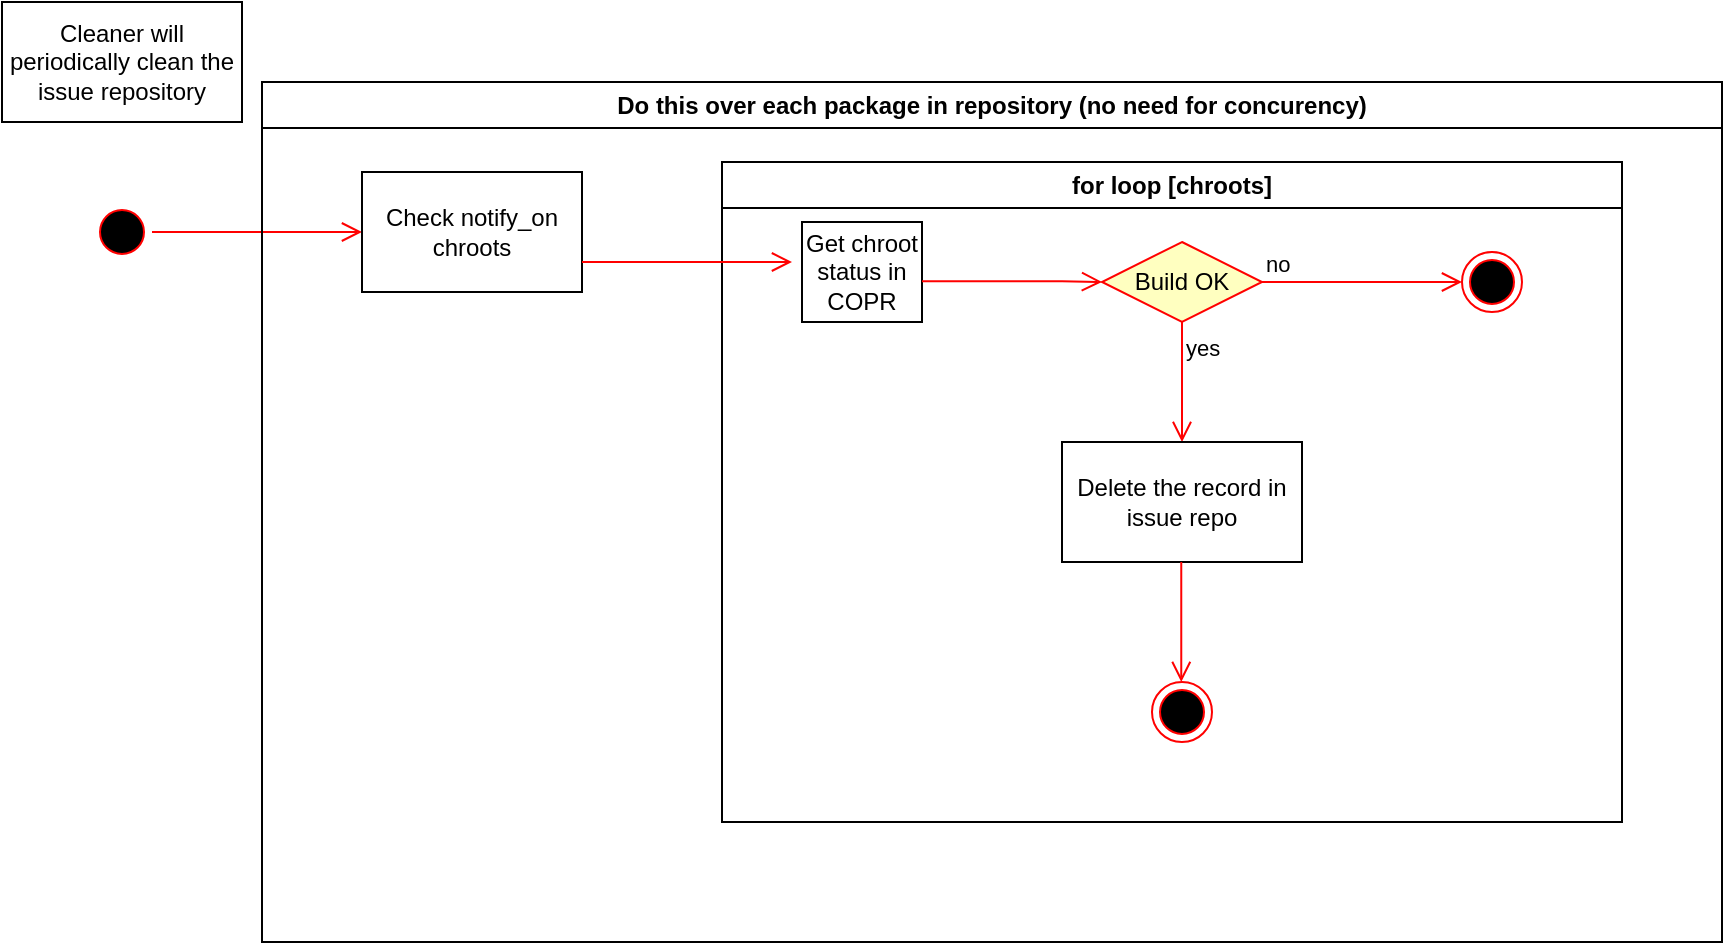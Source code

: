 <mxfile version="20.6.0" type="device"><diagram id="o0qn_BMyD1gb6lGcu8-J" name="Page-1"><mxGraphModel dx="1328" dy="776" grid="1" gridSize="10" guides="1" tooltips="1" connect="1" arrows="1" fold="1" page="1" pageScale="1" pageWidth="850" pageHeight="1100" math="0" shadow="0"><root><mxCell id="0"/><mxCell id="1" parent="0"/><mxCell id="w6VeGQ-0KyOABn1vO8a5-1" value="Cleaner will periodically clean the issue repository" style="rounded=0;whiteSpace=wrap;html=1;" vertex="1" parent="1"><mxGeometry x="60" y="210" width="120" height="60" as="geometry"/></mxCell><mxCell id="w6VeGQ-0KyOABn1vO8a5-2" value="" style="ellipse;shape=startState;fillColor=#000000;strokeColor=#ff0000;" vertex="1" parent="1"><mxGeometry x="105" y="310" width="30" height="30" as="geometry"/></mxCell><mxCell id="w6VeGQ-0KyOABn1vO8a5-5" value="" style="edgeStyle=orthogonalEdgeStyle;html=1;verticalAlign=bottom;endArrow=open;endSize=8;strokeColor=#ff0000;rounded=0;exitX=1;exitY=0.5;exitDx=0;exitDy=0;" edge="1" parent="1" source="w6VeGQ-0KyOABn1vO8a5-2" target="w6VeGQ-0KyOABn1vO8a5-8"><mxGeometry relative="1" as="geometry"><mxPoint x="240" y="325" as="targetPoint"/><mxPoint x="435" y="380" as="sourcePoint"/></mxGeometry></mxCell><mxCell id="w6VeGQ-0KyOABn1vO8a5-7" value="Do this over each package in repository (no need for concurency)" style="swimlane;whiteSpace=wrap;html=1;" vertex="1" parent="1"><mxGeometry x="190" y="250" width="730" height="430" as="geometry"/></mxCell><mxCell id="w6VeGQ-0KyOABn1vO8a5-8" value="Check notify_on chroots" style="rounded=0;whiteSpace=wrap;html=1;" vertex="1" parent="w6VeGQ-0KyOABn1vO8a5-7"><mxGeometry x="50" y="45" width="110" height="60" as="geometry"/></mxCell><mxCell id="w6VeGQ-0KyOABn1vO8a5-11" value="for loop [chroots]" style="swimlane;whiteSpace=wrap;html=1;" vertex="1" parent="w6VeGQ-0KyOABn1vO8a5-7"><mxGeometry x="230" y="40" width="450" height="330" as="geometry"/></mxCell><mxCell id="w6VeGQ-0KyOABn1vO8a5-13" value="Get chroot status in COPR" style="rounded=0;whiteSpace=wrap;html=1;" vertex="1" parent="w6VeGQ-0KyOABn1vO8a5-11"><mxGeometry x="40" y="30" width="60" height="50" as="geometry"/></mxCell><mxCell id="w6VeGQ-0KyOABn1vO8a5-14" value="Build OK" style="rhombus;whiteSpace=wrap;html=1;fillColor=#ffffc0;strokeColor=#ff0000;" vertex="1" parent="w6VeGQ-0KyOABn1vO8a5-11"><mxGeometry x="190" y="40" width="80" height="40" as="geometry"/></mxCell><mxCell id="w6VeGQ-0KyOABn1vO8a5-15" value="no" style="edgeStyle=orthogonalEdgeStyle;html=1;align=left;verticalAlign=bottom;endArrow=open;endSize=8;strokeColor=#ff0000;rounded=0;" edge="1" source="w6VeGQ-0KyOABn1vO8a5-14" parent="w6VeGQ-0KyOABn1vO8a5-11"><mxGeometry x="-1" relative="1" as="geometry"><mxPoint x="370" y="60" as="targetPoint"/></mxGeometry></mxCell><mxCell id="w6VeGQ-0KyOABn1vO8a5-16" value="yes" style="edgeStyle=orthogonalEdgeStyle;html=1;align=left;verticalAlign=top;endArrow=open;endSize=8;strokeColor=#ff0000;rounded=0;" edge="1" source="w6VeGQ-0KyOABn1vO8a5-14" parent="w6VeGQ-0KyOABn1vO8a5-11"><mxGeometry x="-1" relative="1" as="geometry"><mxPoint x="230" y="140" as="targetPoint"/></mxGeometry></mxCell><mxCell id="w6VeGQ-0KyOABn1vO8a5-17" value="" style="edgeStyle=orthogonalEdgeStyle;html=1;verticalAlign=bottom;endArrow=open;endSize=8;strokeColor=#ff0000;rounded=0;exitX=1;exitY=0.5;exitDx=0;exitDy=0;" edge="1" parent="w6VeGQ-0KyOABn1vO8a5-11"><mxGeometry relative="1" as="geometry"><mxPoint x="190" y="60" as="targetPoint"/><mxPoint x="100" y="59.63" as="sourcePoint"/><Array as="points"><mxPoint x="170" y="60"/><mxPoint x="170" y="60"/></Array></mxGeometry></mxCell><mxCell id="w6VeGQ-0KyOABn1vO8a5-18" value="" style="ellipse;html=1;shape=endState;fillColor=#000000;strokeColor=#ff0000;" vertex="1" parent="w6VeGQ-0KyOABn1vO8a5-11"><mxGeometry x="370" y="45" width="30" height="30" as="geometry"/></mxCell><mxCell id="w6VeGQ-0KyOABn1vO8a5-19" value="Delete the record in issue repo" style="rounded=0;whiteSpace=wrap;html=1;" vertex="1" parent="w6VeGQ-0KyOABn1vO8a5-11"><mxGeometry x="170" y="140" width="120" height="60" as="geometry"/></mxCell><mxCell id="w6VeGQ-0KyOABn1vO8a5-20" value="" style="edgeStyle=orthogonalEdgeStyle;html=1;align=left;verticalAlign=top;endArrow=open;endSize=8;strokeColor=#ff0000;rounded=0;" edge="1" parent="w6VeGQ-0KyOABn1vO8a5-11"><mxGeometry x="-1" relative="1" as="geometry"><mxPoint x="229.63" y="260" as="targetPoint"/><mxPoint x="229.63" y="200" as="sourcePoint"/></mxGeometry></mxCell><mxCell id="w6VeGQ-0KyOABn1vO8a5-21" value="" style="ellipse;html=1;shape=endState;fillColor=#000000;strokeColor=#ff0000;" vertex="1" parent="w6VeGQ-0KyOABn1vO8a5-11"><mxGeometry x="215" y="260" width="30" height="30" as="geometry"/></mxCell><mxCell id="w6VeGQ-0KyOABn1vO8a5-12" value="" style="edgeStyle=orthogonalEdgeStyle;html=1;verticalAlign=bottom;endArrow=open;endSize=8;strokeColor=#ff0000;rounded=0;exitX=1;exitY=0.5;exitDx=0;exitDy=0;" edge="1" parent="w6VeGQ-0KyOABn1vO8a5-7"><mxGeometry relative="1" as="geometry"><mxPoint x="265" y="90" as="targetPoint"/><mxPoint x="160" y="90" as="sourcePoint"/></mxGeometry></mxCell></root></mxGraphModel></diagram></mxfile>